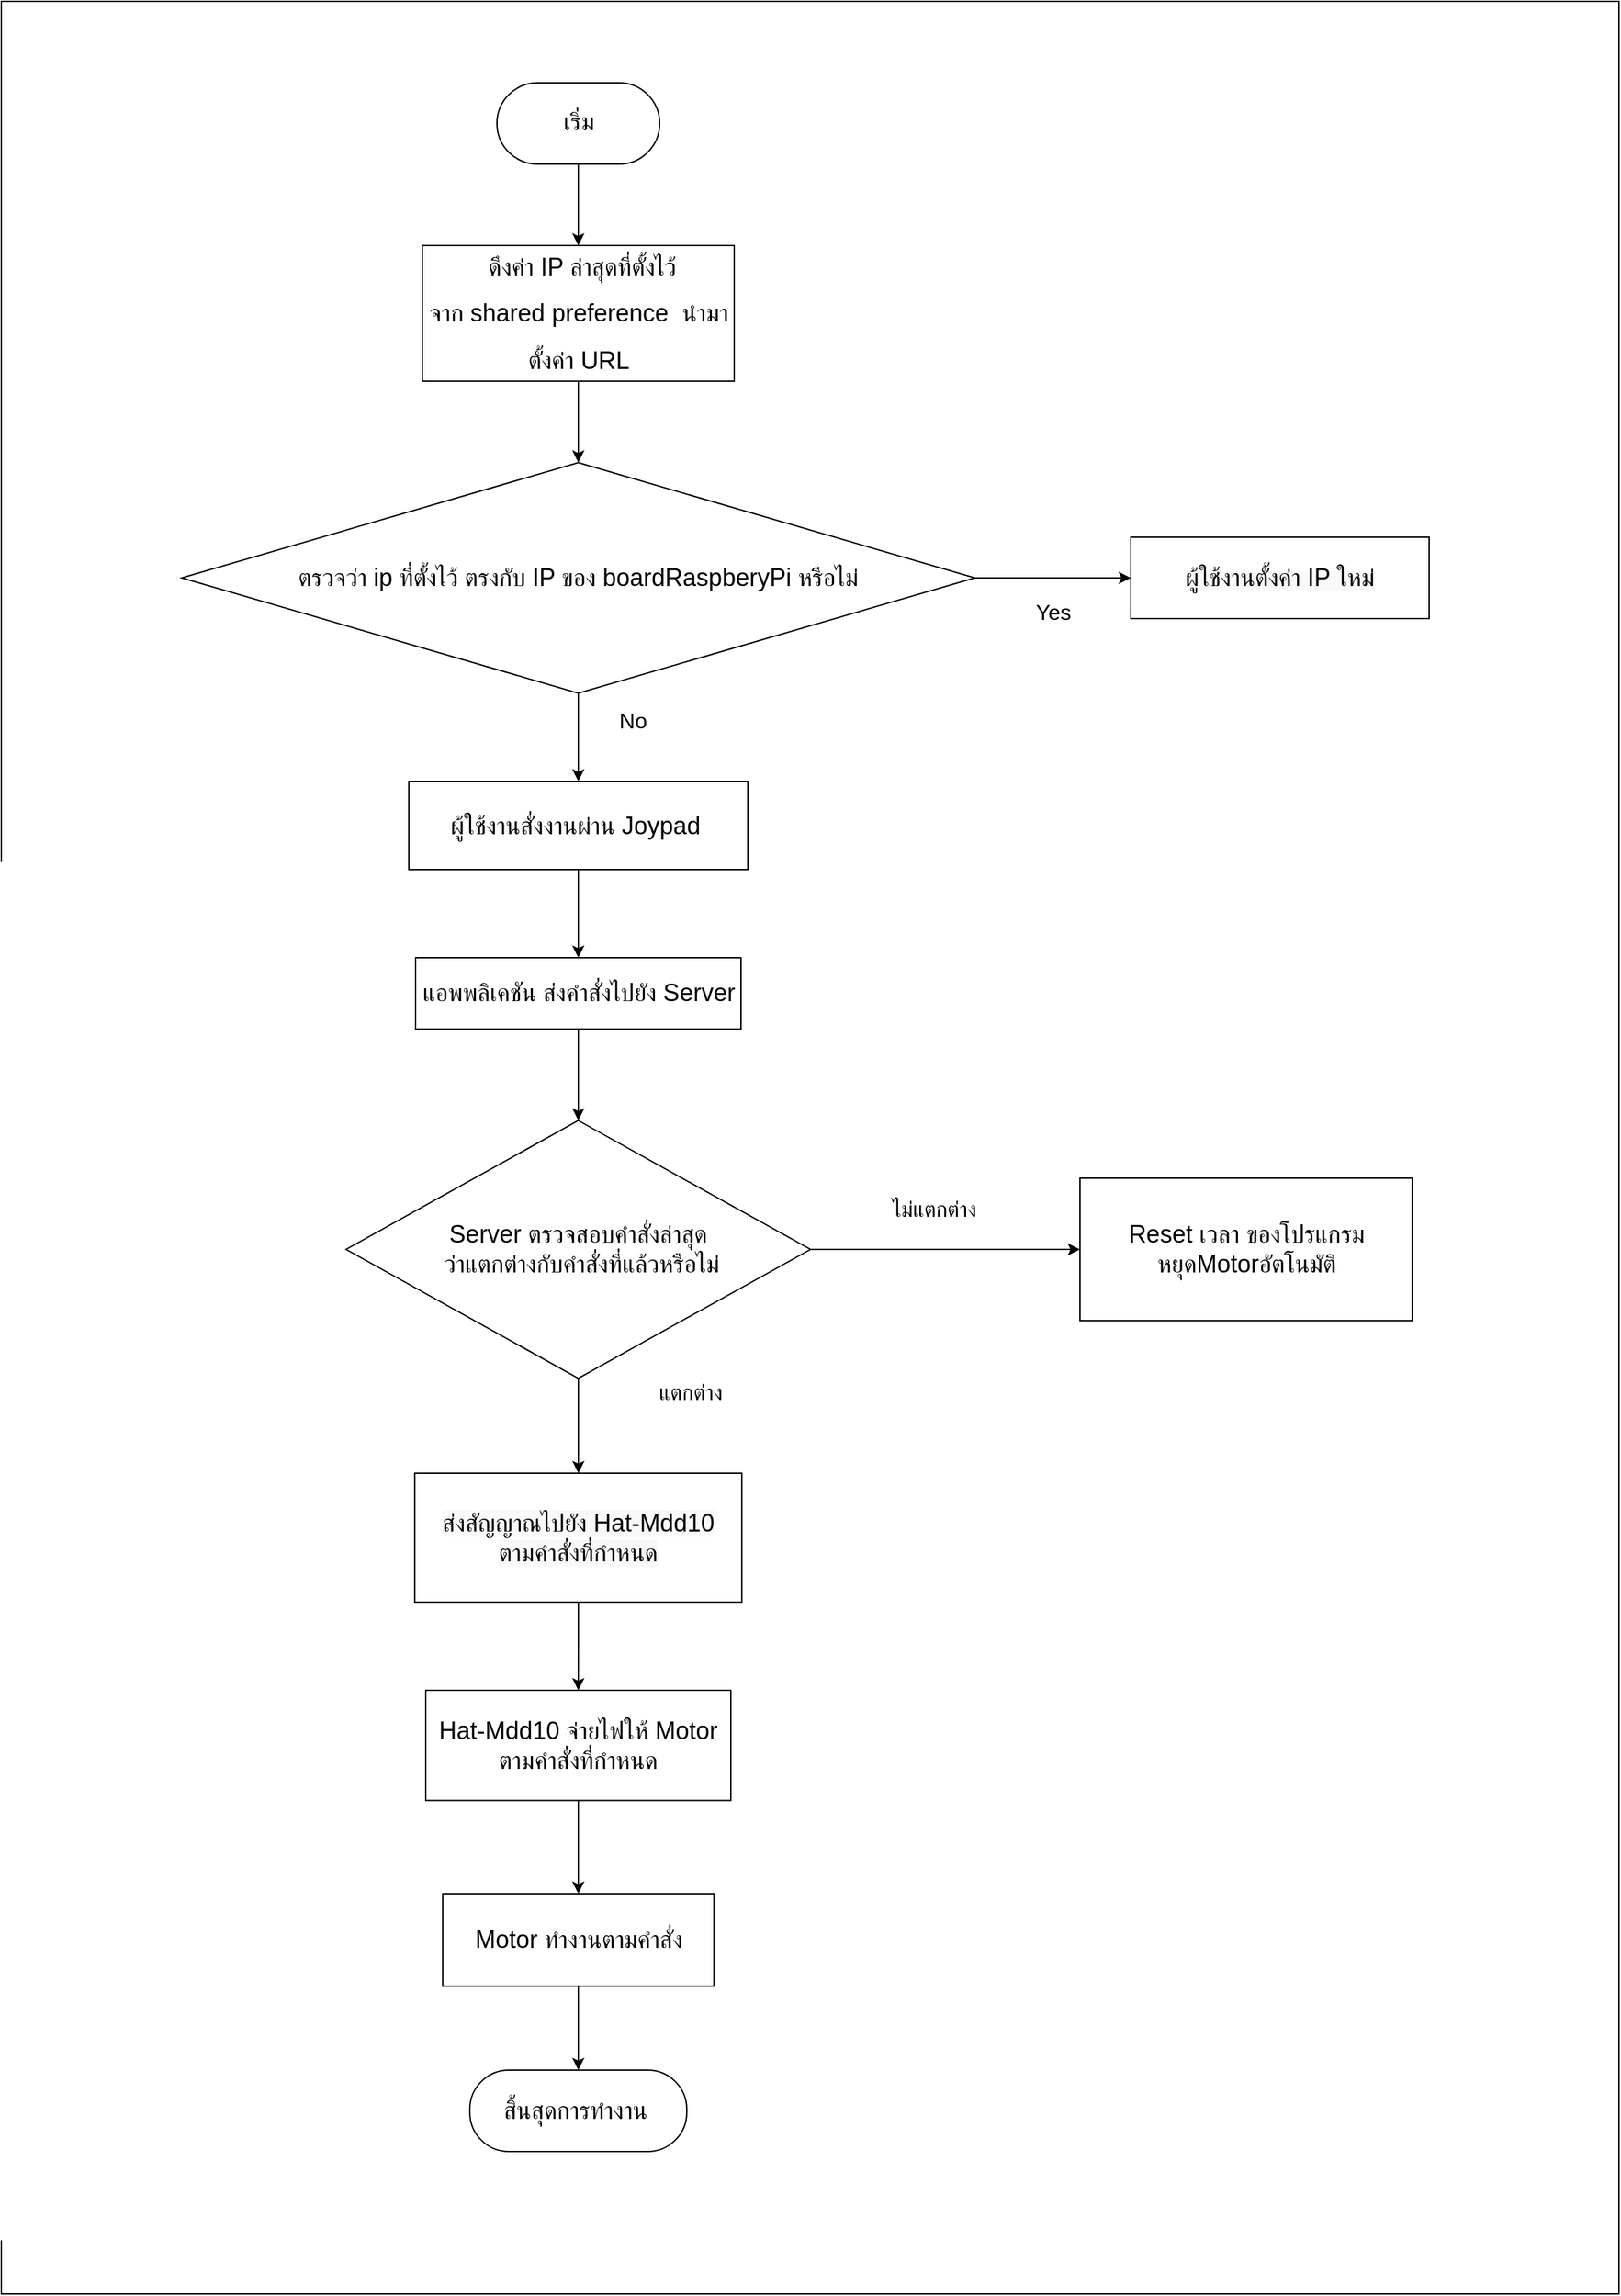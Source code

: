 <mxfile version="13.7.9" type="device"><diagram id="C5RBs43oDa-KdzZeNtuy" name="Page-1"><mxGraphModel dx="-365" dy="289" grid="1" gridSize="10" guides="1" tooltips="1" connect="1" arrows="1" fold="1" page="1" pageScale="1" pageWidth="827" pageHeight="1169" math="0" shadow="0"><root><mxCell id="WIyWlLk6GJQsqaUBKTNV-0"/><mxCell id="WIyWlLk6GJQsqaUBKTNV-1" parent="WIyWlLk6GJQsqaUBKTNV-0"/><mxCell id="CGza3d8BQeE0qKC8spjD-38" value="" style="rounded=0;whiteSpace=wrap;html=1;" parent="WIyWlLk6GJQsqaUBKTNV-1" vertex="1"><mxGeometry x="827" y="10" width="1193" height="1690" as="geometry"/></mxCell><mxCell id="CGza3d8BQeE0qKC8spjD-2" style="edgeStyle=orthogonalEdgeStyle;rounded=0;orthogonalLoop=1;jettySize=auto;html=1;entryX=0.5;entryY=0;entryDx=0;entryDy=0;" parent="WIyWlLk6GJQsqaUBKTNV-1" source="CGza3d8BQeE0qKC8spjD-3" target="CGza3d8BQeE0qKC8spjD-5" edge="1"><mxGeometry relative="1" as="geometry"><mxPoint x="1252.5" y="200" as="targetPoint"/></mxGeometry></mxCell><mxCell id="CGza3d8BQeE0qKC8spjD-3" value="&lt;div class=&quot;OutlineElement Ltr  BCX2 SCXW30138683&quot; style=&quot;direction: ltr&quot;&gt;&lt;p class=&quot;Paragraph SCXW30138683 BCX2&quot; style=&quot;vertical-align: baseline ; background-color: transparent ; text-align: left ; margin-left: 0px ; margin-right: 0px ; padding-left: 0px ; padding-right: 0px&quot;&gt;&lt;span style=&quot;line-height: 34.533px ; font-family: &amp;#34;th sarabunpsk&amp;#34; , &amp;#34;th sarabunpsk_embeddedfont&amp;#34; , &amp;#34;th sarabunpsk_msfontservice&amp;#34; , sans-serif&quot; class=&quot;TextRun SCXW30138683 BCX2&quot; lang=&quot;TH-TH&quot;&gt;&lt;font style=&quot;font-size: 18px&quot;&gt;เริ่ม&lt;/font&gt;&lt;/span&gt;&lt;/p&gt;&lt;/div&gt;" style="rounded=1;whiteSpace=wrap;html=1;arcSize=50;" parent="WIyWlLk6GJQsqaUBKTNV-1" vertex="1"><mxGeometry x="1192.5" y="70" width="120" height="60" as="geometry"/></mxCell><mxCell id="CGza3d8BQeE0qKC8spjD-4" style="edgeStyle=orthogonalEdgeStyle;rounded=0;orthogonalLoop=1;jettySize=auto;html=1;entryX=0.5;entryY=0;entryDx=0;entryDy=0;" parent="WIyWlLk6GJQsqaUBKTNV-1" source="CGza3d8BQeE0qKC8spjD-5" target="CGza3d8BQeE0qKC8spjD-8" edge="1"><mxGeometry relative="1" as="geometry"/></mxCell><mxCell id="CGza3d8BQeE0qKC8spjD-5" value="&lt;font style=&quot;font-size: 18px&quot;&gt;&lt;span style=&quot;line-height: 34.533px ; font-family: &amp;#34;th sarabunpsk&amp;#34; , &amp;#34;th sarabunpsk_embeddedfont&amp;#34; , &amp;#34;th sarabunpsk_msfontservice&amp;#34; , sans-serif&quot; class=&quot;TextRun SCXW212339221 BCX2&quot; lang=&quot;EN-US&quot;&gt;&lt;span style=&quot;background-color: inherit&quot; class=&quot;NormalTextRun SCXW212339221 BCX2&quot;&gt;&lt;/span&gt;&lt;span class=&quot;FindHit SCXW212339221 BCX2&quot;&gt;&lt;span style=&quot;line-height: 34.533px ; font-family: &amp;#34;th sarabunpsk&amp;#34; , &amp;#34;th sarabunpsk_embeddedfont&amp;#34; , &amp;#34;th sarabunpsk_msfontservice&amp;#34; , sans-serif&quot; class=&quot;TextRun  BCX2 SCXW261286898&quot; lang=&quot;EN-US&quot;&gt;&lt;span style=&quot;background-color: inherit&quot; class=&quot;NormalTextRun  BCX2 SCXW261286898&quot;&gt;&lt;span style=&quot;line-height: 34.533px ; font-family: &amp;#34;th sarabunpsk&amp;#34; , &amp;#34;th sarabunpsk_embeddedfont&amp;#34; , &amp;#34;th sarabunpsk_msfontservice&amp;#34; , sans-serif&quot; class=&quot;TextRun  BCX2 SCXW261286898&quot; lang=&quot;TH-TH&quot;&gt;&lt;span style=&quot;background-color: inherit&quot; class=&quot;NormalTextRun  BCX2 SCXW261286898&quot;&gt;&lt;/span&gt;&lt;/span&gt;&lt;span style=&quot;line-height: 34.533px ; font-family: &amp;#34;th sarabunpsk&amp;#34; , &amp;#34;th sarabunpsk_embeddedfont&amp;#34; , &amp;#34;th sarabunpsk_msfontservice&amp;#34; , sans-serif&quot; class=&quot;TextRun  BCX2 SCXW261286898&quot; lang=&quot;EN-US&quot;&gt;&lt;span style=&quot;background-color: inherit&quot; class=&quot;NormalTextRun  BCX2 SCXW261286898&quot;&gt;&amp;nbsp;ดึงค่า I&lt;/span&gt;&lt;/span&gt;P &lt;/span&gt;&lt;/span&gt;&lt;span style=&quot;line-height: 34.533px ; font-family: &amp;#34;th sarabunpsk&amp;#34; , &amp;#34;th sarabunpsk_embeddedfont&amp;#34; , &amp;#34;th sarabunpsk_msfontservice&amp;#34; , sans-serif&quot; class=&quot;TextRun  BCX2 SCXW261286898&quot; lang=&quot;TH-TH&quot;&gt;&lt;span style=&quot;background-color: inherit&quot; class=&quot;NormalTextRun  BCX2 SCXW261286898&quot;&gt;ล&lt;/span&gt;&lt;span style=&quot;background-color: inherit&quot; class=&quot;NormalTextRun  BCX2 SCXW261286898&quot;&gt;่าสุดที่ตั้งไว้&lt;/span&gt;&lt;/span&gt;&lt;span style=&quot;line-height: 34.533px ; font-family: &amp;#34;th sarabunpsk&amp;#34; , &amp;#34;th sarabunpsk_embeddedfont&amp;#34; , &amp;#34;th sarabunpsk_msfontservice&amp;#34; , sans-serif&quot; class=&quot;TextRun  BCX2 SCXW261286898&quot; lang=&quot;TH-TH&quot;&gt;&lt;span style=&quot;background-color: inherit&quot; class=&quot;NormalTextRun  BCX2 SCXW261286898&quot;&gt;จาก&amp;nbsp;&lt;/span&gt;&lt;/span&gt;shared&lt;/span&gt;&lt;span style=&quot;background-color: inherit&quot; class=&quot;NormalTextRun SCXW212339221 BCX2&quot;&gt; preference&amp;nbsp;&lt;/span&gt;&lt;/span&gt;&lt;span style=&quot;line-height: 34.533px ; font-family: &amp;#34;th sarabunpsk&amp;#34; , &amp;#34;th sarabunpsk_embeddedfont&amp;#34; , &amp;#34;th sarabunpsk_msfontservice&amp;#34; , sans-serif&quot; class=&quot;TextRun  BCX2 SCXW104571327&quot; lang=&quot;TH-TH&quot;&gt;&lt;span style=&quot;background-color: inherit&quot; class=&quot;NormalTextRun  BCX2 SCXW104571327&quot;&gt;&lt;/span&gt;&lt;/span&gt;&lt;span style=&quot;line-height: 34.533px ; font-family: &amp;#34;th sarabunpsk&amp;#34; , &amp;#34;th sarabunpsk_embeddedfont&amp;#34; , &amp;#34;th sarabunpsk_msfontservice&amp;#34; , sans-serif&quot; class=&quot;TextRun  BCX2 SCXW104571327&quot; lang=&quot;X-NONE&quot;&gt; &lt;/span&gt;&lt;span style=&quot;line-height: 34.533px ; font-family: &amp;#34;th sarabunpsk&amp;#34; , &amp;#34;th sarabunpsk_embeddedfont&amp;#34; , &amp;#34;th sarabunpsk_msfontservice&amp;#34; , sans-serif&quot; class=&quot;TextRun  BCX2 SCXW104571327&quot; lang=&quot;TH-TH&quot;&gt;นำมาตั้งค่า &lt;/span&gt;&lt;span style=&quot;line-height: 34.533px ; font-family: &amp;#34;th sarabunpsk&amp;#34; , &amp;#34;th sarabunpsk_embeddedfont&amp;#34; , &amp;#34;th sarabunpsk_msfontservice&amp;#34; , sans-serif&quot; class=&quot;TextRun  BCX2 SCXW104571327&quot; lang=&quot;X-NONE&quot;&gt;URL&lt;/span&gt;&lt;/font&gt;" style="rounded=0;whiteSpace=wrap;html=1;" parent="WIyWlLk6GJQsqaUBKTNV-1" vertex="1"><mxGeometry x="1137.5" y="190" width="230" height="100" as="geometry"/></mxCell><mxCell id="CGza3d8BQeE0qKC8spjD-6" value="" style="edgeStyle=orthogonalEdgeStyle;rounded=0;orthogonalLoop=1;jettySize=auto;html=1;" parent="WIyWlLk6GJQsqaUBKTNV-1" source="CGza3d8BQeE0qKC8spjD-8" target="CGza3d8BQeE0qKC8spjD-9" edge="1"><mxGeometry relative="1" as="geometry"/></mxCell><mxCell id="CGza3d8BQeE0qKC8spjD-7" value="" style="edgeStyle=orthogonalEdgeStyle;rounded=0;orthogonalLoop=1;jettySize=auto;html=1;" parent="WIyWlLk6GJQsqaUBKTNV-1" source="CGza3d8BQeE0qKC8spjD-8" target="CGza3d8BQeE0qKC8spjD-13" edge="1"><mxGeometry relative="1" as="geometry"/></mxCell><mxCell id="CGza3d8BQeE0qKC8spjD-8" value="&lt;div class=&quot;OutlineElement Ltr  BCX2 SCXW22981902&quot; style=&quot;direction: ltr&quot;&gt;&lt;p class=&quot;Paragraph SCXW22981902 BCX2&quot; style=&quot;vertical-align: baseline ; background-color: transparent ; margin-left: 0px ; margin-right: 0px ; padding-left: 0px ; padding-right: 0px ; text-indent: 0px&quot;&gt;&lt;font face=&quot;th sarabunpsk, th sarabunpsk_embeddedfont, th sarabunpsk_msfontservice, sans-serif&quot;&gt;&lt;span style=&quot;font-size: 18px&quot;&gt;ตรวจว่า ip ที่ตั้งไว้ ตรงกับ IP ของ boardRaspberyPi หรือไม่&lt;/span&gt;&lt;/font&gt;&lt;br&gt;&lt;/p&gt;&lt;/div&gt;" style="rhombus;whiteSpace=wrap;html=1;align=center;" parent="WIyWlLk6GJQsqaUBKTNV-1" vertex="1"><mxGeometry x="960" y="350" width="585" height="170" as="geometry"/></mxCell><mxCell id="CGza3d8BQeE0qKC8spjD-9" value="&lt;span style=&quot;color: rgb(0 , 0 , 0) ; font-family: &amp;#34;th sarabunpsk&amp;#34; , &amp;#34;th sarabunpsk_embeddedfont&amp;#34; , &amp;#34;th sarabunpsk_msfontservice&amp;#34; , sans-serif ; font-style: normal ; font-weight: 400 ; letter-spacing: normal ; text-align: left ; text-indent: 0px ; text-transform: none ; word-spacing: 0px ; background-color: rgb(248 , 249 , 250) ; display: inline ; float: none&quot;&gt;&lt;font style=&quot;font-size: 18px&quot;&gt;ผู้ใช้งานตั้งค่า IP ใหม่&lt;/font&gt;&lt;/span&gt;" style="whiteSpace=wrap;html=1;" parent="WIyWlLk6GJQsqaUBKTNV-1" vertex="1"><mxGeometry x="1660" y="405" width="220" height="60" as="geometry"/></mxCell><mxCell id="CGza3d8BQeE0qKC8spjD-10" value="&lt;font style=&quot;font-size: 16px&quot;&gt;Yes&lt;/font&gt;" style="text;html=1;strokeColor=none;fillColor=none;align=center;verticalAlign=middle;whiteSpace=wrap;rounded=0;" parent="WIyWlLk6GJQsqaUBKTNV-1" vertex="1"><mxGeometry x="1582.5" y="450" width="40" height="20" as="geometry"/></mxCell><mxCell id="CGza3d8BQeE0qKC8spjD-11" value="&lt;font style=&quot;font-size: 16px&quot;&gt;No&lt;/font&gt;" style="text;html=1;strokeColor=none;fillColor=none;align=center;verticalAlign=middle;whiteSpace=wrap;rounded=0;" parent="WIyWlLk6GJQsqaUBKTNV-1" vertex="1"><mxGeometry x="1272.5" y="530" width="40" height="20" as="geometry"/></mxCell><mxCell id="CGza3d8BQeE0qKC8spjD-12" value="" style="edgeStyle=orthogonalEdgeStyle;rounded=0;orthogonalLoop=1;jettySize=auto;html=1;" parent="WIyWlLk6GJQsqaUBKTNV-1" source="CGza3d8BQeE0qKC8spjD-13" target="CGza3d8BQeE0qKC8spjD-15" edge="1"><mxGeometry relative="1" as="geometry"/></mxCell><mxCell id="CGza3d8BQeE0qKC8spjD-13" value="&lt;span style=&quot;color: rgb(0 , 0 , 0) ; font-size: 18px ; line-height: 34.533px ; font-family: &amp;#34;th sarabunpsk&amp;#34; , &amp;#34;th sarabunpsk_embeddedfont&amp;#34; , &amp;#34;th sarabunpsk_msfontservice&amp;#34; , sans-serif&quot; class=&quot;TextRun SCXW200052148 BCX2&quot; lang=&quot;X-NONE&quot;&gt;&lt;span style=&quot;background-color: inherit&quot; class=&quot;NormalTextRun SCXW200052148 BCX2&quot;&gt;&lt;span style=&quot;text-align: left&quot;&gt;ผู้ใช้งานสั่งงานผ่าน&amp;nbsp;&lt;/span&gt;Joypad&amp;nbsp;&lt;/span&gt;&lt;/span&gt;" style="whiteSpace=wrap;html=1;" parent="WIyWlLk6GJQsqaUBKTNV-1" vertex="1"><mxGeometry x="1127.5" y="585" width="250" height="65" as="geometry"/></mxCell><mxCell id="CGza3d8BQeE0qKC8spjD-30" style="edgeStyle=orthogonalEdgeStyle;rounded=0;orthogonalLoop=1;jettySize=auto;html=1;entryX=0.5;entryY=0;entryDx=0;entryDy=0;" parent="WIyWlLk6GJQsqaUBKTNV-1" source="CGza3d8BQeE0qKC8spjD-15" target="CGza3d8BQeE0qKC8spjD-21" edge="1"><mxGeometry relative="1" as="geometry"/></mxCell><mxCell id="CGza3d8BQeE0qKC8spjD-15" value="&lt;font style=&quot;font-size: 18px&quot;&gt;แอพพลิเคชัน ส่งคำสั่งไปยัง Server&lt;/font&gt;" style="whiteSpace=wrap;html=1;" parent="WIyWlLk6GJQsqaUBKTNV-1" vertex="1"><mxGeometry x="1132.5" y="715" width="240" height="52.5" as="geometry"/></mxCell><mxCell id="CGza3d8BQeE0qKC8spjD-16" value="" style="edgeStyle=orthogonalEdgeStyle;rounded=0;orthogonalLoop=1;jettySize=auto;html=1;" parent="WIyWlLk6GJQsqaUBKTNV-1" source="CGza3d8BQeE0qKC8spjD-18" target="CGza3d8BQeE0qKC8spjD-19" edge="1"><mxGeometry relative="1" as="geometry"/></mxCell><mxCell id="CGza3d8BQeE0qKC8spjD-18" value="&lt;font style=&quot;font-size: 18px&quot;&gt;&lt;span style=&quot;font-family: &amp;#34;helvetica&amp;#34;&quot;&gt;Hat-Mdd10 จ่ายไฟให้&lt;/span&gt;&amp;nbsp;Motor ตามคำสั่งที่กำหนด&lt;/font&gt;" style="whiteSpace=wrap;html=1;" parent="WIyWlLk6GJQsqaUBKTNV-1" vertex="1"><mxGeometry x="1140" y="1255" width="225" height="81.25" as="geometry"/></mxCell><mxCell id="CGza3d8BQeE0qKC8spjD-35" style="edgeStyle=orthogonalEdgeStyle;rounded=0;orthogonalLoop=1;jettySize=auto;html=1;entryX=0.5;entryY=0;entryDx=0;entryDy=0;" parent="WIyWlLk6GJQsqaUBKTNV-1" source="CGza3d8BQeE0qKC8spjD-19" target="CGza3d8BQeE0qKC8spjD-34" edge="1"><mxGeometry relative="1" as="geometry"/></mxCell><mxCell id="CGza3d8BQeE0qKC8spjD-19" value="&lt;font style=&quot;font-size: 18px&quot;&gt;Motor ทำงานตามคำสั่ง&lt;/font&gt;" style="whiteSpace=wrap;html=1;" parent="WIyWlLk6GJQsqaUBKTNV-1" vertex="1"><mxGeometry x="1152.5" y="1405" width="200" height="68.13" as="geometry"/></mxCell><mxCell id="CGza3d8BQeE0qKC8spjD-29" value="" style="edgeStyle=orthogonalEdgeStyle;rounded=0;orthogonalLoop=1;jettySize=auto;html=1;" parent="WIyWlLk6GJQsqaUBKTNV-1" source="CGza3d8BQeE0qKC8spjD-21" target="CGza3d8BQeE0qKC8spjD-28" edge="1"><mxGeometry relative="1" as="geometry"/></mxCell><mxCell id="CGza3d8BQeE0qKC8spjD-32" value="" style="edgeStyle=orthogonalEdgeStyle;rounded=0;orthogonalLoop=1;jettySize=auto;html=1;" parent="WIyWlLk6GJQsqaUBKTNV-1" source="CGza3d8BQeE0qKC8spjD-21" target="CGza3d8BQeE0qKC8spjD-31" edge="1"><mxGeometry relative="1" as="geometry"/></mxCell><mxCell id="CGza3d8BQeE0qKC8spjD-21" value="&lt;font style=&quot;font-size: 18px&quot;&gt;Server ตรวจสอบคำสั่งล่าสุด&lt;br&gt;&amp;nbsp;ว่าแตกต่างกับคำสั่งที่แล้วหรือไม่&lt;/font&gt;" style="rhombus;whiteSpace=wrap;html=1;" parent="WIyWlLk6GJQsqaUBKTNV-1" vertex="1"><mxGeometry x="1081.25" y="835" width="342.5" height="190" as="geometry"/></mxCell><mxCell id="CGza3d8BQeE0qKC8spjD-24" value="&lt;font style=&quot;font-size: 16px&quot;&gt;แตกต่าง&lt;/font&gt;" style="text;html=1;strokeColor=none;fillColor=none;align=center;verticalAlign=middle;whiteSpace=wrap;rounded=0;" parent="WIyWlLk6GJQsqaUBKTNV-1" vertex="1"><mxGeometry x="1302.5" y="1025" width="65" height="20" as="geometry"/></mxCell><mxCell id="CGza3d8BQeE0qKC8spjD-25" value="&lt;font style=&quot;font-size: 16px&quot;&gt;ไม่แตกต่าง&lt;/font&gt;" style="text;html=1;strokeColor=none;fillColor=none;align=center;verticalAlign=middle;whiteSpace=wrap;rounded=0;" parent="WIyWlLk6GJQsqaUBKTNV-1" vertex="1"><mxGeometry x="1470" y="885" width="90" height="30" as="geometry"/></mxCell><mxCell id="CGza3d8BQeE0qKC8spjD-28" value="&lt;font style=&quot;font-size: 18px&quot;&gt;Reset เวลา ของโปรแกรมหยุดMotorอัตโนมัติ&lt;/font&gt;" style="whiteSpace=wrap;html=1;" parent="WIyWlLk6GJQsqaUBKTNV-1" vertex="1"><mxGeometry x="1622.5" y="877.5" width="245" height="105" as="geometry"/></mxCell><mxCell id="CGza3d8BQeE0qKC8spjD-33" style="edgeStyle=orthogonalEdgeStyle;rounded=0;orthogonalLoop=1;jettySize=auto;html=1;entryX=0.5;entryY=0;entryDx=0;entryDy=0;" parent="WIyWlLk6GJQsqaUBKTNV-1" source="CGza3d8BQeE0qKC8spjD-31" target="CGza3d8BQeE0qKC8spjD-18" edge="1"><mxGeometry relative="1" as="geometry"/></mxCell><mxCell id="CGza3d8BQeE0qKC8spjD-31" value="&lt;span style=&quot;color: rgb(0 , 0 , 0) ; font-family: &amp;#34;helvetica&amp;#34; ; font-size: 18px ; font-style: normal ; font-weight: 400 ; letter-spacing: normal ; text-align: center ; text-indent: 0px ; text-transform: none ; word-spacing: 0px ; background-color: rgb(248 , 249 , 250) ; display: inline ; float: none&quot;&gt;ส่งสัญญาณไปยัง Hat-Mdd10 &lt;br&gt;ตามคำสั่งที่กำหนด&lt;/span&gt;" style="whiteSpace=wrap;html=1;" parent="WIyWlLk6GJQsqaUBKTNV-1" vertex="1"><mxGeometry x="1131.88" y="1095" width="241.25" height="95" as="geometry"/></mxCell><mxCell id="CGza3d8BQeE0qKC8spjD-34" value="&lt;div class=&quot;OutlineElement Ltr  BCX2 SCXW17207903&quot; style=&quot;direction: ltr ; font-size: 18px&quot;&gt;&lt;p class=&quot;Paragraph SCXW17207903 BCX2&quot; style=&quot;vertical-align: baseline ; background-color: transparent ; margin-left: 0px ; margin-right: 0px ; padding-left: 0px ; padding-right: 0px&quot;&gt;&lt;span style=&quot;line-height: 34.533px ; font-family: &amp;#34;th sarabunpsk&amp;#34; , &amp;#34;th sarabunpsk_embeddedfont&amp;#34; , &amp;#34;th sarabunpsk_msfontservice&amp;#34; , sans-serif&quot; class=&quot;TextRun SCXW17207903 BCX2&quot; lang=&quot;TH-TH&quot;&gt;&lt;span style=&quot;background-color: inherit&quot; class=&quot;NormalTextRun SCXW17207903 BCX2&quot;&gt;สิ้นสุดการทำงาน&lt;/span&gt;&lt;/span&gt;&lt;span class=&quot;EOP SCXW17207903 BCX2&quot; style=&quot;line-height: 34.533px ; font-family: &amp;#34;th sarabunpsk&amp;#34; , &amp;#34;th sarabunpsk_embeddedfont&amp;#34; , &amp;#34;th sarabunpsk_msfontservice&amp;#34; , sans-serif&quot;&gt;&amp;nbsp;&lt;/span&gt;&lt;/p&gt;&lt;/div&gt;" style="rounded=1;whiteSpace=wrap;html=1;align=center;arcSize=48;" parent="WIyWlLk6GJQsqaUBKTNV-1" vertex="1"><mxGeometry x="1172.5" y="1535" width="160" height="60" as="geometry"/></mxCell></root></mxGraphModel></diagram></mxfile>